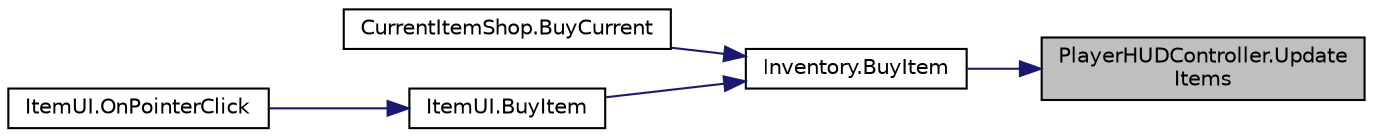digraph "PlayerHUDController.UpdateItems"
{
 // INTERACTIVE_SVG=YES
 // LATEX_PDF_SIZE
  bgcolor="transparent";
  edge [fontname="Helvetica",fontsize="10",labelfontname="Helvetica",labelfontsize="10"];
  node [fontname="Helvetica",fontsize="10",shape=record];
  rankdir="RL";
  Node1 [label="PlayerHUDController.Update\lItems",height=0.2,width=0.4,color="black", fillcolor="grey75", style="filled", fontcolor="black",tooltip=" "];
  Node1 -> Node2 [dir="back",color="midnightblue",fontsize="10",style="solid",fontname="Helvetica"];
  Node2 [label="Inventory.BuyItem",height=0.2,width=0.4,color="black",URL="$class_inventory.html#a22aa6615c02eff40c88a48c96905e962",tooltip=" "];
  Node2 -> Node3 [dir="back",color="midnightblue",fontsize="10",style="solid",fontname="Helvetica"];
  Node3 [label="CurrentItemShop.BuyCurrent",height=0.2,width=0.4,color="black",URL="$class_current_item_shop.html#ac931da08dc792088bbb913a1db71cf27",tooltip=" "];
  Node2 -> Node4 [dir="back",color="midnightblue",fontsize="10",style="solid",fontname="Helvetica"];
  Node4 [label="ItemUI.BuyItem",height=0.2,width=0.4,color="black",URL="$class_item_u_i.html#a7989b50db532215f7732954841b6ae4d",tooltip=" "];
  Node4 -> Node5 [dir="back",color="midnightblue",fontsize="10",style="solid",fontname="Helvetica"];
  Node5 [label="ItemUI.OnPointerClick",height=0.2,width=0.4,color="black",URL="$class_item_u_i.html#a2b89b23e671541d302225044a9d9de6f",tooltip=" "];
}

